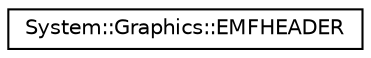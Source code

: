 digraph G
{
  edge [fontname="Helvetica",fontsize="10",labelfontname="Helvetica",labelfontsize="10"];
  node [fontname="Helvetica",fontsize="10",shape=record];
  rankdir="LR";
  Node1 [label="System::Graphics::EMFHEADER",height=0.2,width=0.4,color="black", fillcolor="white", style="filled",URL="$struct_system_1_1_graphics_1_1_e_m_f_h_e_a_d_e_r.html"];
}
